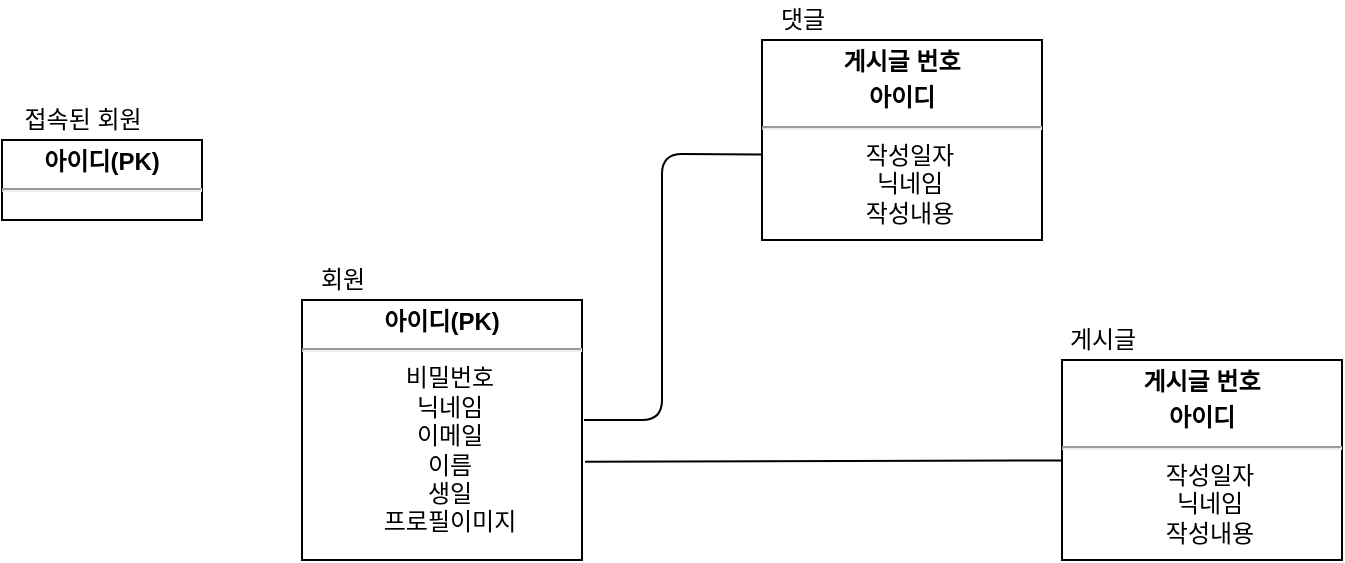 <mxfile version="14.1.9" type="github">
  <diagram name="Page-1" id="a7904f86-f2b4-8e86-fa97-74104820619b">
    <mxGraphModel dx="1038" dy="548" grid="1" gridSize="10" guides="1" tooltips="1" connect="0" arrows="1" fold="1" page="1" pageScale="1" pageWidth="1100" pageHeight="850" background="#ffffff" math="0" shadow="0">
      <root>
        <mxCell id="0" />
        <mxCell id="1" parent="0" />
        <mxCell id="24794b860abc3c2d-21" value="&lt;p style=&quot;margin: 4px 0px 0px ; text-align: center&quot;&gt;&lt;b&gt;아이디(PK)&lt;/b&gt;&lt;/p&gt;&lt;hr&gt;&lt;p style=&quot;text-align: center ; margin: 0px 0px 0px 8px&quot;&gt;비밀번호&lt;/p&gt;&lt;p style=&quot;text-align: center ; margin: 0px 0px 0px 8px&quot;&gt;닉네임&lt;/p&gt;&lt;p style=&quot;text-align: center ; margin: 0px 0px 0px 8px&quot;&gt;이메일&lt;/p&gt;&lt;p style=&quot;text-align: center ; margin: 0px 0px 0px 8px&quot;&gt;이름&lt;/p&gt;&lt;p style=&quot;text-align: center ; margin: 0px 0px 0px 8px&quot;&gt;생일&lt;/p&gt;&lt;p style=&quot;text-align: center ; margin: 0px 0px 0px 8px&quot;&gt;프로필이미지&lt;/p&gt;" style="verticalAlign=top;align=left;overflow=fill;fontSize=12;fontFamily=Helvetica;html=1;rounded=0;shadow=0;comic=0;labelBackgroundColor=none;strokeWidth=1" parent="1" vertex="1">
          <mxGeometry x="420" y="410" width="140" height="130" as="geometry" />
        </mxCell>
        <mxCell id="oiAvdHPGwPAluf19SlCj-1" value="회원" style="text;html=1;align=center;verticalAlign=middle;resizable=0;points=[];autosize=1;" vertex="1" parent="1">
          <mxGeometry x="420" y="390" width="40" height="20" as="geometry" />
        </mxCell>
        <mxCell id="oiAvdHPGwPAluf19SlCj-11" value="&lt;p style=&quot;margin: 4px 0px 0px ; text-align: center&quot;&gt;&lt;b&gt;아이디(PK)&lt;/b&gt;&lt;/p&gt;&lt;hr&gt;&lt;p style=&quot;text-align: center ; margin: 0px 0px 0px 8px&quot;&gt;&lt;br&gt;&lt;/p&gt;" style="verticalAlign=top;align=left;overflow=fill;fontSize=12;fontFamily=Helvetica;html=1;rounded=0;shadow=0;comic=0;labelBackgroundColor=none;strokeWidth=1" vertex="1" parent="1">
          <mxGeometry x="270" y="330" width="100" height="40" as="geometry" />
        </mxCell>
        <mxCell id="oiAvdHPGwPAluf19SlCj-12" value="접속된 회원" style="text;html=1;align=center;verticalAlign=middle;resizable=0;points=[];autosize=1;" vertex="1" parent="1">
          <mxGeometry x="270" y="310" width="80" height="20" as="geometry" />
        </mxCell>
        <mxCell id="oiAvdHPGwPAluf19SlCj-13" value="&lt;p style=&quot;margin: 4px 0px 0px ; text-align: center&quot;&gt;&lt;b&gt;게시글 번호&lt;/b&gt;&lt;/p&gt;&lt;p style=&quot;margin: 4px 0px 0px ; text-align: center&quot;&gt;&lt;b&gt;아이디&lt;/b&gt;&lt;/p&gt;&lt;hr&gt;&lt;p style=&quot;text-align: center ; margin: 0px 0px 0px 8px&quot;&gt;작성일자&lt;/p&gt;&lt;p style=&quot;text-align: center ; margin: 0px 0px 0px 8px&quot;&gt;닉네임&lt;/p&gt;&lt;p style=&quot;text-align: center ; margin: 0px 0px 0px 8px&quot;&gt;작성내용&lt;/p&gt;" style="verticalAlign=top;align=left;overflow=fill;fontSize=12;fontFamily=Helvetica;html=1;rounded=0;shadow=0;comic=0;labelBackgroundColor=none;strokeWidth=1" vertex="1" parent="1">
          <mxGeometry x="650" y="280" width="140" height="100" as="geometry" />
        </mxCell>
        <mxCell id="oiAvdHPGwPAluf19SlCj-14" value="댓글" style="text;html=1;align=center;verticalAlign=middle;resizable=0;points=[];autosize=1;" vertex="1" parent="1">
          <mxGeometry x="650" y="260" width="40" height="20" as="geometry" />
        </mxCell>
        <mxCell id="oiAvdHPGwPAluf19SlCj-15" value="&lt;p style=&quot;margin: 4px 0px 0px ; text-align: center&quot;&gt;&lt;b&gt;게시글 번호&lt;/b&gt;&lt;/p&gt;&lt;p style=&quot;margin: 4px 0px 0px ; text-align: center&quot;&gt;&lt;b&gt;아이디&lt;/b&gt;&lt;/p&gt;&lt;hr&gt;&lt;p style=&quot;text-align: center ; margin: 0px 0px 0px 8px&quot;&gt;작성일자&lt;/p&gt;&lt;p style=&quot;text-align: center ; margin: 0px 0px 0px 8px&quot;&gt;닉네임&lt;/p&gt;&lt;p style=&quot;text-align: center ; margin: 0px 0px 0px 8px&quot;&gt;작성내용&lt;/p&gt;" style="verticalAlign=top;align=left;overflow=fill;fontSize=12;fontFamily=Helvetica;html=1;rounded=0;shadow=0;comic=0;labelBackgroundColor=none;strokeWidth=1" vertex="1" parent="1">
          <mxGeometry x="800" y="440" width="140" height="100" as="geometry" />
        </mxCell>
        <mxCell id="oiAvdHPGwPAluf19SlCj-16" value="게시글" style="text;html=1;align=center;verticalAlign=middle;resizable=0;points=[];autosize=1;" vertex="1" parent="1">
          <mxGeometry x="795" y="420" width="50" height="20" as="geometry" />
        </mxCell>
        <mxCell id="oiAvdHPGwPAluf19SlCj-17" value="" style="endArrow=none;html=1;exitX=1.011;exitY=0.622;exitDx=0;exitDy=0;exitPerimeter=0;" edge="1" parent="1" source="24794b860abc3c2d-21" target="oiAvdHPGwPAluf19SlCj-15">
          <mxGeometry width="50" height="50" relative="1" as="geometry">
            <mxPoint x="590" y="440" as="sourcePoint" />
            <mxPoint x="640" y="390" as="targetPoint" />
          </mxGeometry>
        </mxCell>
        <mxCell id="oiAvdHPGwPAluf19SlCj-18" value="" style="endArrow=none;html=1;entryX=-0.003;entryY=0.572;entryDx=0;entryDy=0;entryPerimeter=0;" edge="1" parent="1" target="oiAvdHPGwPAluf19SlCj-13">
          <mxGeometry width="50" height="50" relative="1" as="geometry">
            <mxPoint x="561" y="470" as="sourcePoint" />
            <mxPoint x="640" y="390" as="targetPoint" />
            <Array as="points">
              <mxPoint x="600" y="470" />
              <mxPoint x="600" y="337" />
            </Array>
          </mxGeometry>
        </mxCell>
      </root>
    </mxGraphModel>
  </diagram>
</mxfile>
